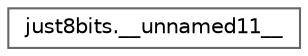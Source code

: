 digraph "Graphical Class Hierarchy"
{
 // LATEX_PDF_SIZE
  bgcolor="transparent";
  edge [fontname=Helvetica,fontsize=10,labelfontname=Helvetica,labelfontsize=10];
  node [fontname=Helvetica,fontsize=10,shape=box,height=0.2,width=0.4];
  rankdir="LR";
  Node0 [id="Node000000",label="just8bits.__unnamed11__",height=0.2,width=0.4,color="grey40", fillcolor="white", style="filled",URL="$de/ded/bitswap_8h.html#d1/d4a/structjust8bits_8____unnamed11____",tooltip=" "];
}
